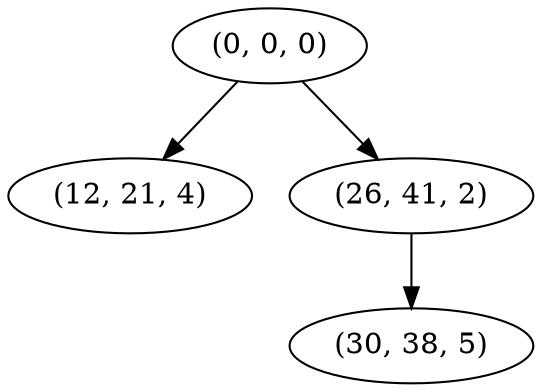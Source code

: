 digraph tree {
    "(0, 0, 0)";
    "(12, 21, 4)";
    "(26, 41, 2)";
    "(30, 38, 5)";
    "(0, 0, 0)" -> "(12, 21, 4)";
    "(0, 0, 0)" -> "(26, 41, 2)";
    "(26, 41, 2)" -> "(30, 38, 5)";
}

